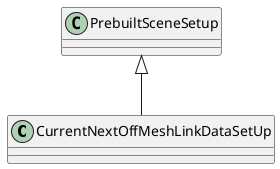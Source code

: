 @startuml
class CurrentNextOffMeshLinkDataSetUp {
}
PrebuiltSceneSetup <|-- CurrentNextOffMeshLinkDataSetUp
@enduml
